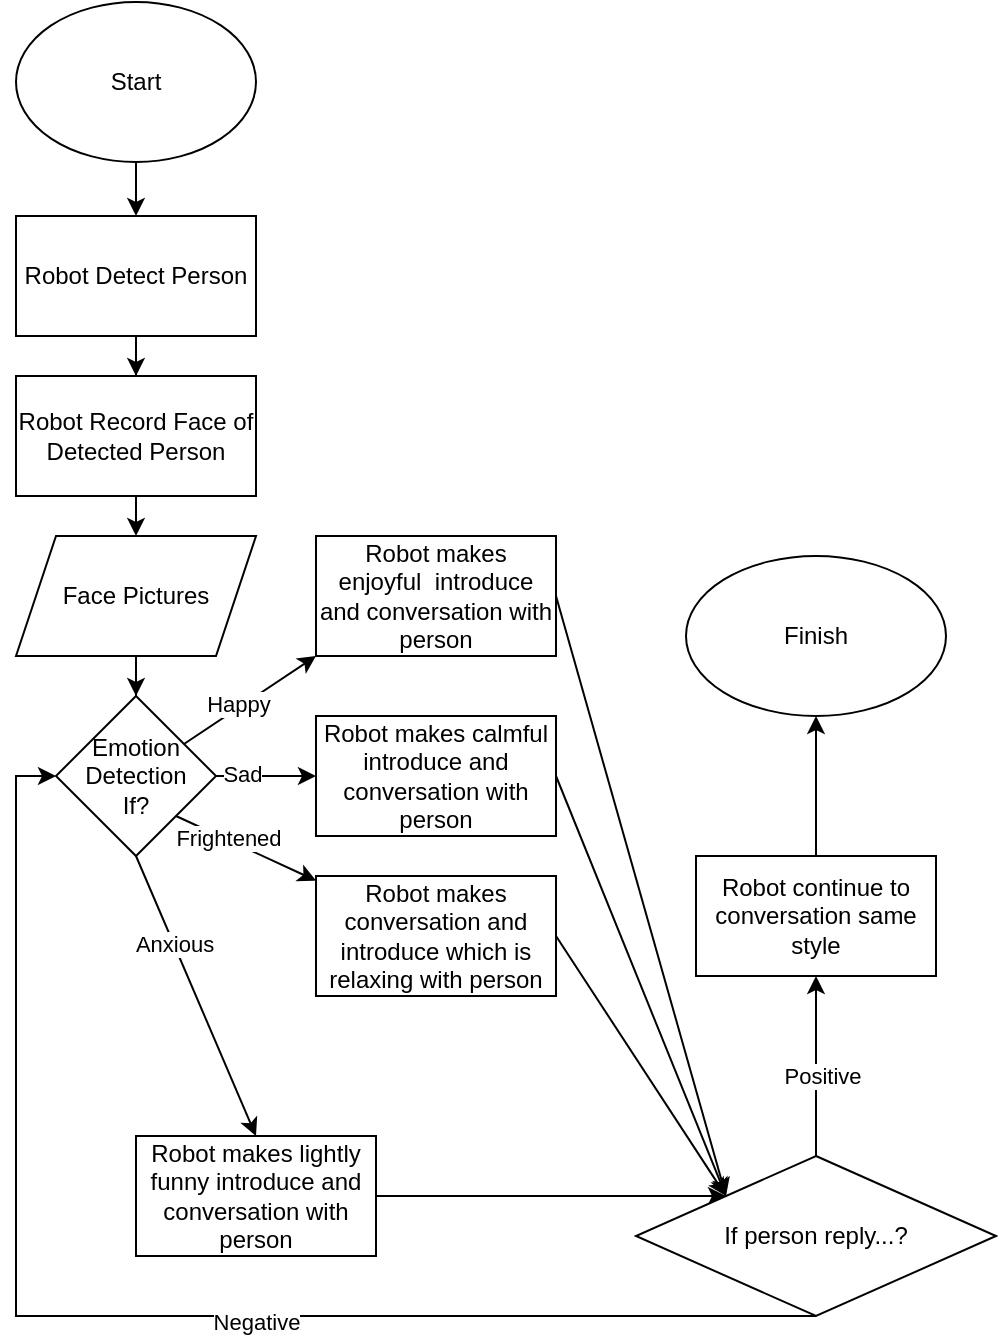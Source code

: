 <mxfile version="24.6.5" type="device">
  <diagram name="Sayfa -1" id="jk7PJs51DcHvuGEAmMME">
    <mxGraphModel dx="1247" dy="1505" grid="1" gridSize="10" guides="1" tooltips="1" connect="1" arrows="1" fold="1" page="1" pageScale="1" pageWidth="1169" pageHeight="827" math="0" shadow="0">
      <root>
        <mxCell id="0" />
        <mxCell id="1" parent="0" />
        <mxCell id="TziMe59vUYWPg42dqKrm-47" style="edgeStyle=orthogonalEdgeStyle;rounded=0;orthogonalLoop=1;jettySize=auto;html=1;exitX=0.5;exitY=1;exitDx=0;exitDy=0;entryX=0.5;entryY=0;entryDx=0;entryDy=0;" edge="1" parent="1" source="TziMe59vUYWPg42dqKrm-45" target="TziMe59vUYWPg42dqKrm-48">
          <mxGeometry relative="1" as="geometry">
            <mxPoint x="100" y="-720" as="targetPoint" />
          </mxGeometry>
        </mxCell>
        <mxCell id="TziMe59vUYWPg42dqKrm-45" value="Start" style="ellipse;whiteSpace=wrap;html=1;" vertex="1" parent="1">
          <mxGeometry x="40" y="-827" width="120" height="80" as="geometry" />
        </mxCell>
        <mxCell id="TziMe59vUYWPg42dqKrm-51" value="" style="edgeStyle=orthogonalEdgeStyle;rounded=0;orthogonalLoop=1;jettySize=auto;html=1;" edge="1" parent="1" source="TziMe59vUYWPg42dqKrm-48" target="TziMe59vUYWPg42dqKrm-50">
          <mxGeometry relative="1" as="geometry" />
        </mxCell>
        <mxCell id="TziMe59vUYWPg42dqKrm-48" value="Robot Detect Person" style="rounded=0;whiteSpace=wrap;html=1;" vertex="1" parent="1">
          <mxGeometry x="40" y="-720" width="120" height="60" as="geometry" />
        </mxCell>
        <mxCell id="TziMe59vUYWPg42dqKrm-53" style="edgeStyle=orthogonalEdgeStyle;rounded=0;orthogonalLoop=1;jettySize=auto;html=1;exitX=0.5;exitY=1;exitDx=0;exitDy=0;entryX=0.5;entryY=0;entryDx=0;entryDy=0;" edge="1" parent="1" source="TziMe59vUYWPg42dqKrm-50" target="TziMe59vUYWPg42dqKrm-52">
          <mxGeometry relative="1" as="geometry" />
        </mxCell>
        <mxCell id="TziMe59vUYWPg42dqKrm-50" value="Robot Record Face of Detected Person" style="whiteSpace=wrap;html=1;rounded=0;" vertex="1" parent="1">
          <mxGeometry x="40" y="-640" width="120" height="60" as="geometry" />
        </mxCell>
        <mxCell id="TziMe59vUYWPg42dqKrm-55" value="" style="edgeStyle=orthogonalEdgeStyle;rounded=0;orthogonalLoop=1;jettySize=auto;html=1;" edge="1" parent="1" source="TziMe59vUYWPg42dqKrm-52" target="TziMe59vUYWPg42dqKrm-54">
          <mxGeometry relative="1" as="geometry" />
        </mxCell>
        <mxCell id="TziMe59vUYWPg42dqKrm-52" value="Face Pictures" style="shape=parallelogram;perimeter=parallelogramPerimeter;whiteSpace=wrap;html=1;fixedSize=1;" vertex="1" parent="1">
          <mxGeometry x="40" y="-560" width="120" height="60" as="geometry" />
        </mxCell>
        <mxCell id="TziMe59vUYWPg42dqKrm-57" value="" style="rounded=0;orthogonalLoop=1;jettySize=auto;html=1;entryX=0;entryY=1;entryDx=0;entryDy=0;" edge="1" parent="1" source="TziMe59vUYWPg42dqKrm-54" target="TziMe59vUYWPg42dqKrm-56">
          <mxGeometry relative="1" as="geometry" />
        </mxCell>
        <mxCell id="TziMe59vUYWPg42dqKrm-58" value="Happy" style="edgeLabel;html=1;align=center;verticalAlign=middle;resizable=0;points=[];" vertex="1" connectable="0" parent="TziMe59vUYWPg42dqKrm-57">
          <mxGeometry x="-0.161" y="2" relative="1" as="geometry">
            <mxPoint as="offset" />
          </mxGeometry>
        </mxCell>
        <mxCell id="TziMe59vUYWPg42dqKrm-62" style="rounded=0;orthogonalLoop=1;jettySize=auto;html=1;exitX=1;exitY=1;exitDx=0;exitDy=0;" edge="1" parent="1" source="TziMe59vUYWPg42dqKrm-54" target="TziMe59vUYWPg42dqKrm-63">
          <mxGeometry relative="1" as="geometry">
            <mxPoint x="170" y="-390" as="targetPoint" />
          </mxGeometry>
        </mxCell>
        <mxCell id="TziMe59vUYWPg42dqKrm-64" value="Frightened" style="edgeLabel;html=1;align=center;verticalAlign=middle;resizable=0;points=[];" vertex="1" connectable="0" parent="TziMe59vUYWPg42dqKrm-62">
          <mxGeometry x="-0.261" relative="1" as="geometry">
            <mxPoint y="-1" as="offset" />
          </mxGeometry>
        </mxCell>
        <mxCell id="TziMe59vUYWPg42dqKrm-65" style="rounded=0;orthogonalLoop=1;jettySize=auto;html=1;exitX=0.5;exitY=1;exitDx=0;exitDy=0;entryX=0.5;entryY=0;entryDx=0;entryDy=0;" edge="1" parent="1" source="TziMe59vUYWPg42dqKrm-54" target="TziMe59vUYWPg42dqKrm-66">
          <mxGeometry relative="1" as="geometry">
            <mxPoint x="99.957" y="-320" as="targetPoint" />
          </mxGeometry>
        </mxCell>
        <mxCell id="TziMe59vUYWPg42dqKrm-67" value="Anxious" style="edgeLabel;html=1;align=center;verticalAlign=middle;resizable=0;points=[];" vertex="1" connectable="0" parent="TziMe59vUYWPg42dqKrm-65">
          <mxGeometry x="-0.373" relative="1" as="geometry">
            <mxPoint as="offset" />
          </mxGeometry>
        </mxCell>
        <mxCell id="TziMe59vUYWPg42dqKrm-54" value="Emotion Detection&lt;div&gt;If?&lt;/div&gt;" style="rhombus;whiteSpace=wrap;html=1;" vertex="1" parent="1">
          <mxGeometry x="60" y="-480" width="80" height="80" as="geometry" />
        </mxCell>
        <mxCell id="TziMe59vUYWPg42dqKrm-71" style="rounded=0;orthogonalLoop=1;jettySize=auto;html=1;exitX=1;exitY=0.5;exitDx=0;exitDy=0;entryX=0;entryY=0;entryDx=0;entryDy=0;" edge="1" parent="1" source="TziMe59vUYWPg42dqKrm-56" target="TziMe59vUYWPg42dqKrm-75">
          <mxGeometry relative="1" as="geometry">
            <mxPoint x="400" y="-230" as="targetPoint" />
          </mxGeometry>
        </mxCell>
        <mxCell id="TziMe59vUYWPg42dqKrm-56" value="Robot makes enjoyful&amp;nbsp; introduce and conversation with person" style="whiteSpace=wrap;html=1;" vertex="1" parent="1">
          <mxGeometry x="190" y="-560" width="120" height="60" as="geometry" />
        </mxCell>
        <mxCell id="TziMe59vUYWPg42dqKrm-59" value="" style="endArrow=classic;html=1;rounded=0;exitX=1;exitY=0.5;exitDx=0;exitDy=0;entryX=0;entryY=0.5;entryDx=0;entryDy=0;" edge="1" parent="1" source="TziMe59vUYWPg42dqKrm-54" target="TziMe59vUYWPg42dqKrm-60">
          <mxGeometry width="50" height="50" relative="1" as="geometry">
            <mxPoint x="280" y="-440" as="sourcePoint" />
            <mxPoint x="200" y="-440" as="targetPoint" />
          </mxGeometry>
        </mxCell>
        <mxCell id="TziMe59vUYWPg42dqKrm-61" value="Sad" style="edgeLabel;html=1;align=center;verticalAlign=middle;resizable=0;points=[];" vertex="1" connectable="0" parent="TziMe59vUYWPg42dqKrm-59">
          <mxGeometry x="-0.48" y="1" relative="1" as="geometry">
            <mxPoint as="offset" />
          </mxGeometry>
        </mxCell>
        <mxCell id="TziMe59vUYWPg42dqKrm-72" style="rounded=0;orthogonalLoop=1;jettySize=auto;html=1;exitX=1;exitY=0.5;exitDx=0;exitDy=0;entryX=0;entryY=0;entryDx=0;entryDy=0;" edge="1" parent="1" source="TziMe59vUYWPg42dqKrm-60" target="TziMe59vUYWPg42dqKrm-75">
          <mxGeometry relative="1" as="geometry">
            <mxPoint x="400" y="-230" as="targetPoint" />
          </mxGeometry>
        </mxCell>
        <mxCell id="TziMe59vUYWPg42dqKrm-60" value="Robot makes calmful introduce and conversation with person" style="rounded=0;whiteSpace=wrap;html=1;" vertex="1" parent="1">
          <mxGeometry x="190" y="-470" width="120" height="60" as="geometry" />
        </mxCell>
        <mxCell id="TziMe59vUYWPg42dqKrm-73" style="rounded=0;orthogonalLoop=1;jettySize=auto;html=1;exitX=1;exitY=0.5;exitDx=0;exitDy=0;entryX=0;entryY=0;entryDx=0;entryDy=0;" edge="1" parent="1" source="TziMe59vUYWPg42dqKrm-63" target="TziMe59vUYWPg42dqKrm-75">
          <mxGeometry relative="1" as="geometry">
            <mxPoint x="400" y="-230" as="targetPoint" />
          </mxGeometry>
        </mxCell>
        <mxCell id="TziMe59vUYWPg42dqKrm-63" value="Robot makes conversation and introduce which is relaxing with person" style="rounded=0;whiteSpace=wrap;html=1;" vertex="1" parent="1">
          <mxGeometry x="190" y="-390" width="120" height="60" as="geometry" />
        </mxCell>
        <mxCell id="TziMe59vUYWPg42dqKrm-74" style="rounded=0;orthogonalLoop=1;jettySize=auto;html=1;entryX=0;entryY=0;entryDx=0;entryDy=0;exitX=1;exitY=0.5;exitDx=0;exitDy=0;" edge="1" parent="1" source="TziMe59vUYWPg42dqKrm-66" target="TziMe59vUYWPg42dqKrm-75">
          <mxGeometry relative="1" as="geometry">
            <mxPoint x="310" y="-290" as="sourcePoint" />
            <mxPoint x="400" y="-230" as="targetPoint" />
          </mxGeometry>
        </mxCell>
        <mxCell id="TziMe59vUYWPg42dqKrm-66" value="Robot makes lightly funny introduce and conversation with person" style="rounded=0;whiteSpace=wrap;html=1;" vertex="1" parent="1">
          <mxGeometry x="100" y="-260" width="120" height="60" as="geometry" />
        </mxCell>
        <mxCell id="TziMe59vUYWPg42dqKrm-77" value="" style="edgeStyle=orthogonalEdgeStyle;rounded=0;orthogonalLoop=1;jettySize=auto;html=1;" edge="1" parent="1" source="TziMe59vUYWPg42dqKrm-75" target="TziMe59vUYWPg42dqKrm-76">
          <mxGeometry relative="1" as="geometry" />
        </mxCell>
        <mxCell id="TziMe59vUYWPg42dqKrm-78" value="Positive" style="edgeLabel;html=1;align=center;verticalAlign=middle;resizable=0;points=[];" vertex="1" connectable="0" parent="TziMe59vUYWPg42dqKrm-77">
          <mxGeometry x="-0.106" y="-3" relative="1" as="geometry">
            <mxPoint as="offset" />
          </mxGeometry>
        </mxCell>
        <mxCell id="TziMe59vUYWPg42dqKrm-80" value="" style="edgeStyle=orthogonalEdgeStyle;rounded=0;orthogonalLoop=1;jettySize=auto;html=1;entryX=0;entryY=0.5;entryDx=0;entryDy=0;exitX=0.5;exitY=1;exitDx=0;exitDy=0;" edge="1" parent="1" source="TziMe59vUYWPg42dqKrm-75" target="TziMe59vUYWPg42dqKrm-54">
          <mxGeometry relative="1" as="geometry">
            <mxPoint x="640" y="-210" as="targetPoint" />
            <Array as="points">
              <mxPoint x="40" y="-170" />
              <mxPoint x="40" y="-440" />
            </Array>
          </mxGeometry>
        </mxCell>
        <mxCell id="TziMe59vUYWPg42dqKrm-81" value="Negative" style="edgeLabel;html=1;align=center;verticalAlign=middle;resizable=0;points=[];" vertex="1" connectable="0" parent="TziMe59vUYWPg42dqKrm-80">
          <mxGeometry x="-0.187" y="3" relative="1" as="geometry">
            <mxPoint as="offset" />
          </mxGeometry>
        </mxCell>
        <mxCell id="TziMe59vUYWPg42dqKrm-75" value="If person reply...?" style="rhombus;whiteSpace=wrap;html=1;" vertex="1" parent="1">
          <mxGeometry x="350" y="-250" width="180" height="80" as="geometry" />
        </mxCell>
        <mxCell id="TziMe59vUYWPg42dqKrm-83" value="" style="edgeStyle=orthogonalEdgeStyle;rounded=0;orthogonalLoop=1;jettySize=auto;html=1;" edge="1" parent="1" source="TziMe59vUYWPg42dqKrm-76" target="TziMe59vUYWPg42dqKrm-82">
          <mxGeometry relative="1" as="geometry" />
        </mxCell>
        <mxCell id="TziMe59vUYWPg42dqKrm-76" value="Robot continue to conversation same style" style="whiteSpace=wrap;html=1;" vertex="1" parent="1">
          <mxGeometry x="380" y="-400" width="120" height="60" as="geometry" />
        </mxCell>
        <mxCell id="TziMe59vUYWPg42dqKrm-82" value="Finish" style="ellipse;whiteSpace=wrap;html=1;" vertex="1" parent="1">
          <mxGeometry x="375" y="-550" width="130" height="80" as="geometry" />
        </mxCell>
      </root>
    </mxGraphModel>
  </diagram>
</mxfile>
